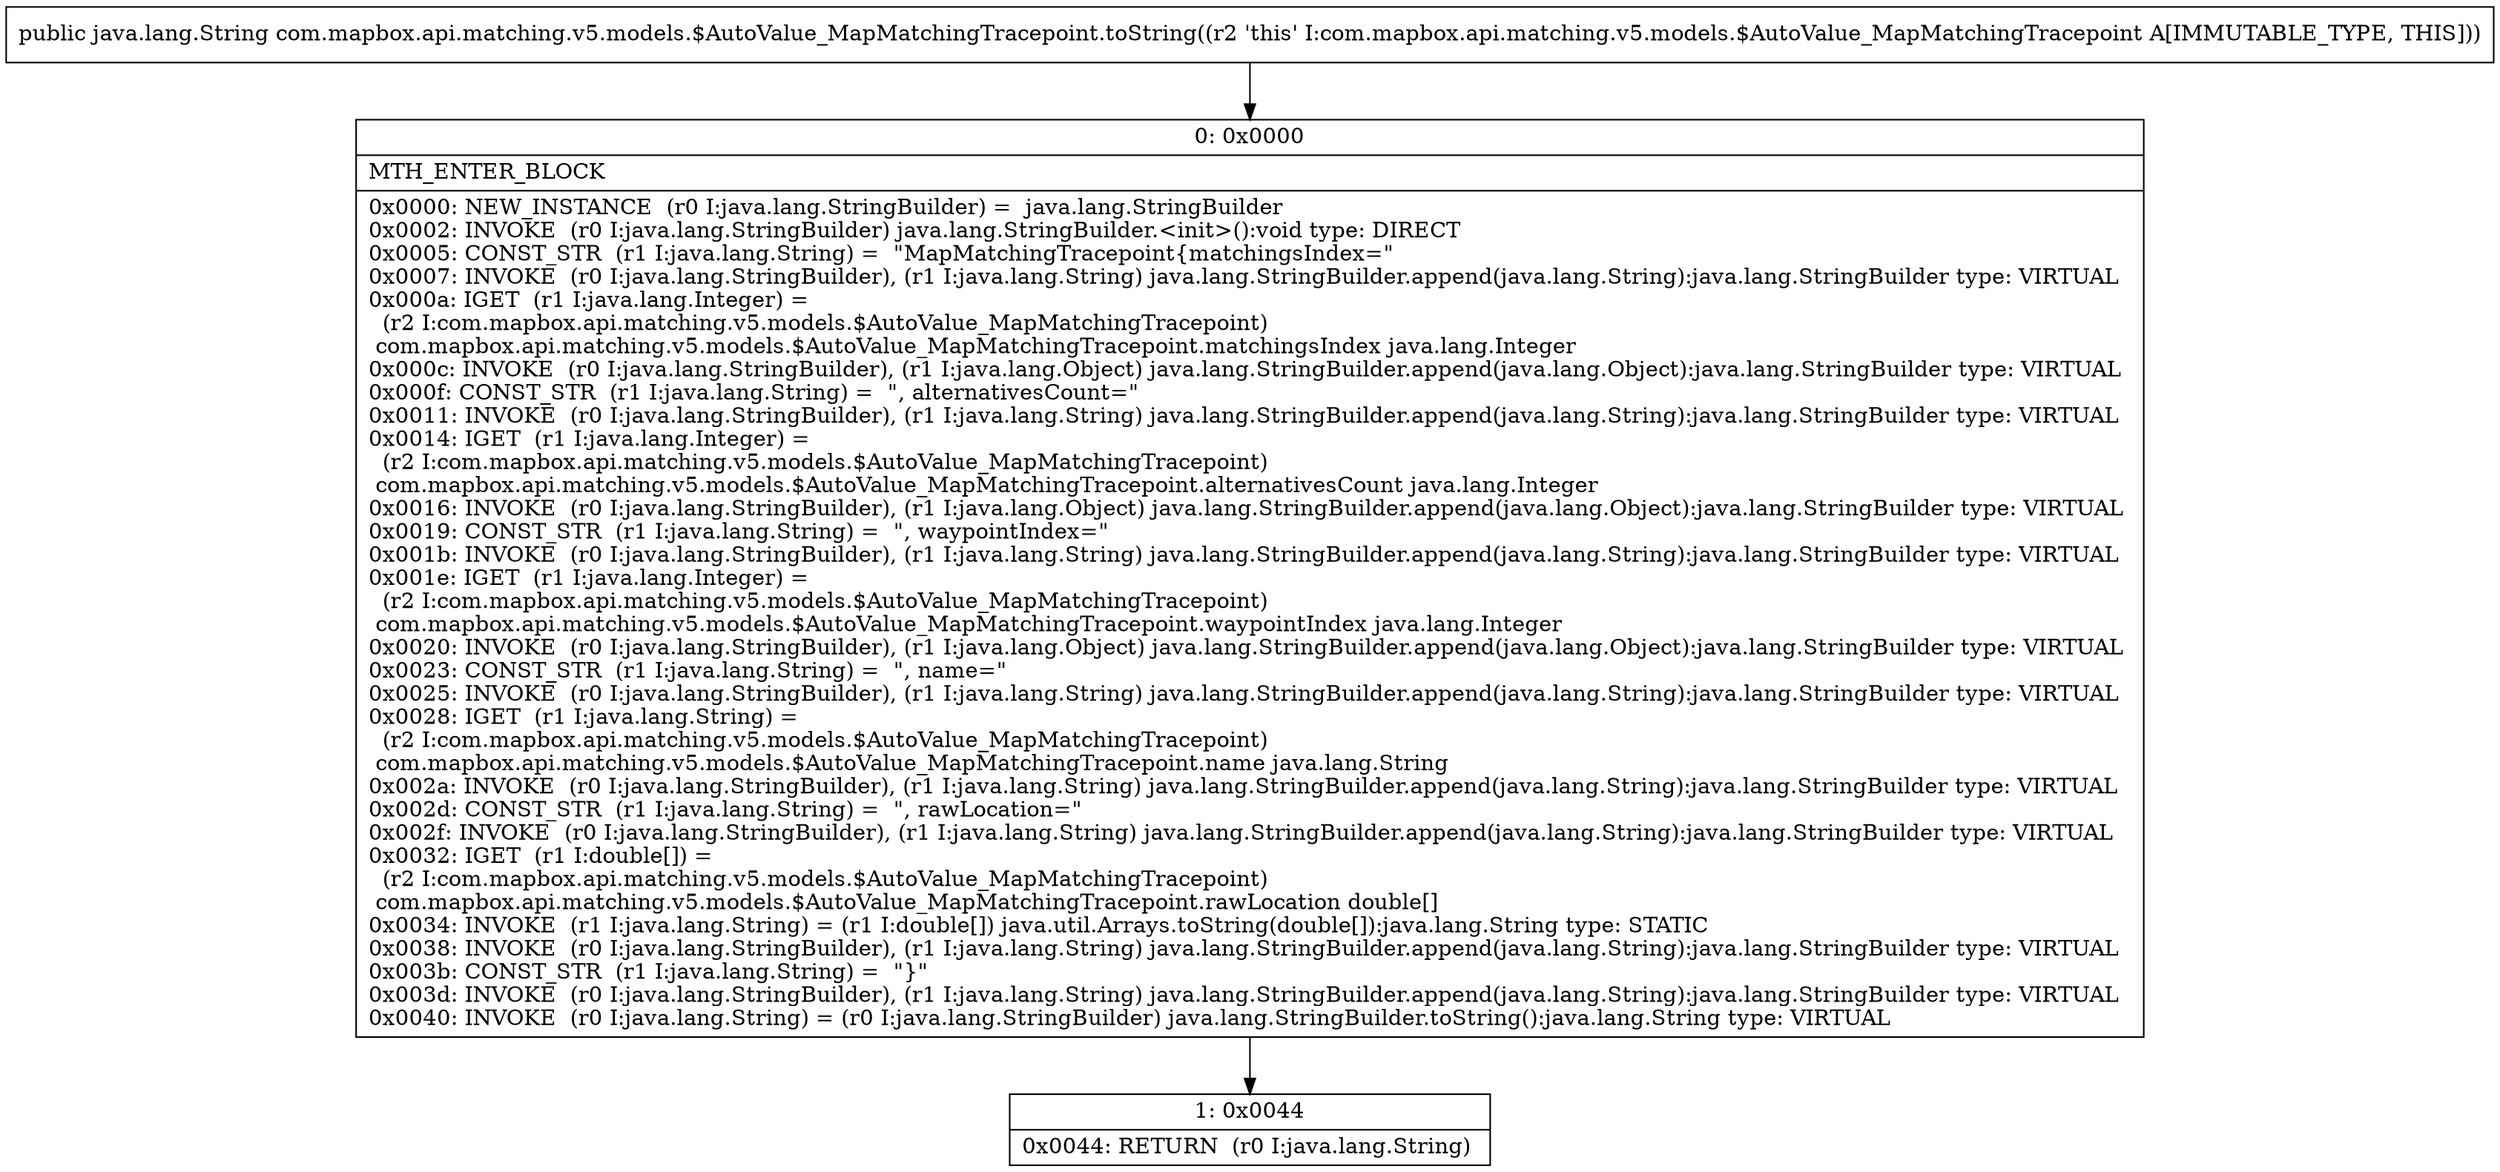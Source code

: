 digraph "CFG forcom.mapbox.api.matching.v5.models.$AutoValue_MapMatchingTracepoint.toString()Ljava\/lang\/String;" {
Node_0 [shape=record,label="{0\:\ 0x0000|MTH_ENTER_BLOCK\l|0x0000: NEW_INSTANCE  (r0 I:java.lang.StringBuilder) =  java.lang.StringBuilder \l0x0002: INVOKE  (r0 I:java.lang.StringBuilder) java.lang.StringBuilder.\<init\>():void type: DIRECT \l0x0005: CONST_STR  (r1 I:java.lang.String) =  \"MapMatchingTracepoint\{matchingsIndex=\" \l0x0007: INVOKE  (r0 I:java.lang.StringBuilder), (r1 I:java.lang.String) java.lang.StringBuilder.append(java.lang.String):java.lang.StringBuilder type: VIRTUAL \l0x000a: IGET  (r1 I:java.lang.Integer) = \l  (r2 I:com.mapbox.api.matching.v5.models.$AutoValue_MapMatchingTracepoint)\l com.mapbox.api.matching.v5.models.$AutoValue_MapMatchingTracepoint.matchingsIndex java.lang.Integer \l0x000c: INVOKE  (r0 I:java.lang.StringBuilder), (r1 I:java.lang.Object) java.lang.StringBuilder.append(java.lang.Object):java.lang.StringBuilder type: VIRTUAL \l0x000f: CONST_STR  (r1 I:java.lang.String) =  \", alternativesCount=\" \l0x0011: INVOKE  (r0 I:java.lang.StringBuilder), (r1 I:java.lang.String) java.lang.StringBuilder.append(java.lang.String):java.lang.StringBuilder type: VIRTUAL \l0x0014: IGET  (r1 I:java.lang.Integer) = \l  (r2 I:com.mapbox.api.matching.v5.models.$AutoValue_MapMatchingTracepoint)\l com.mapbox.api.matching.v5.models.$AutoValue_MapMatchingTracepoint.alternativesCount java.lang.Integer \l0x0016: INVOKE  (r0 I:java.lang.StringBuilder), (r1 I:java.lang.Object) java.lang.StringBuilder.append(java.lang.Object):java.lang.StringBuilder type: VIRTUAL \l0x0019: CONST_STR  (r1 I:java.lang.String) =  \", waypointIndex=\" \l0x001b: INVOKE  (r0 I:java.lang.StringBuilder), (r1 I:java.lang.String) java.lang.StringBuilder.append(java.lang.String):java.lang.StringBuilder type: VIRTUAL \l0x001e: IGET  (r1 I:java.lang.Integer) = \l  (r2 I:com.mapbox.api.matching.v5.models.$AutoValue_MapMatchingTracepoint)\l com.mapbox.api.matching.v5.models.$AutoValue_MapMatchingTracepoint.waypointIndex java.lang.Integer \l0x0020: INVOKE  (r0 I:java.lang.StringBuilder), (r1 I:java.lang.Object) java.lang.StringBuilder.append(java.lang.Object):java.lang.StringBuilder type: VIRTUAL \l0x0023: CONST_STR  (r1 I:java.lang.String) =  \", name=\" \l0x0025: INVOKE  (r0 I:java.lang.StringBuilder), (r1 I:java.lang.String) java.lang.StringBuilder.append(java.lang.String):java.lang.StringBuilder type: VIRTUAL \l0x0028: IGET  (r1 I:java.lang.String) = \l  (r2 I:com.mapbox.api.matching.v5.models.$AutoValue_MapMatchingTracepoint)\l com.mapbox.api.matching.v5.models.$AutoValue_MapMatchingTracepoint.name java.lang.String \l0x002a: INVOKE  (r0 I:java.lang.StringBuilder), (r1 I:java.lang.String) java.lang.StringBuilder.append(java.lang.String):java.lang.StringBuilder type: VIRTUAL \l0x002d: CONST_STR  (r1 I:java.lang.String) =  \", rawLocation=\" \l0x002f: INVOKE  (r0 I:java.lang.StringBuilder), (r1 I:java.lang.String) java.lang.StringBuilder.append(java.lang.String):java.lang.StringBuilder type: VIRTUAL \l0x0032: IGET  (r1 I:double[]) = \l  (r2 I:com.mapbox.api.matching.v5.models.$AutoValue_MapMatchingTracepoint)\l com.mapbox.api.matching.v5.models.$AutoValue_MapMatchingTracepoint.rawLocation double[] \l0x0034: INVOKE  (r1 I:java.lang.String) = (r1 I:double[]) java.util.Arrays.toString(double[]):java.lang.String type: STATIC \l0x0038: INVOKE  (r0 I:java.lang.StringBuilder), (r1 I:java.lang.String) java.lang.StringBuilder.append(java.lang.String):java.lang.StringBuilder type: VIRTUAL \l0x003b: CONST_STR  (r1 I:java.lang.String) =  \"\}\" \l0x003d: INVOKE  (r0 I:java.lang.StringBuilder), (r1 I:java.lang.String) java.lang.StringBuilder.append(java.lang.String):java.lang.StringBuilder type: VIRTUAL \l0x0040: INVOKE  (r0 I:java.lang.String) = (r0 I:java.lang.StringBuilder) java.lang.StringBuilder.toString():java.lang.String type: VIRTUAL \l}"];
Node_1 [shape=record,label="{1\:\ 0x0044|0x0044: RETURN  (r0 I:java.lang.String) \l}"];
MethodNode[shape=record,label="{public java.lang.String com.mapbox.api.matching.v5.models.$AutoValue_MapMatchingTracepoint.toString((r2 'this' I:com.mapbox.api.matching.v5.models.$AutoValue_MapMatchingTracepoint A[IMMUTABLE_TYPE, THIS])) }"];
MethodNode -> Node_0;
Node_0 -> Node_1;
}

